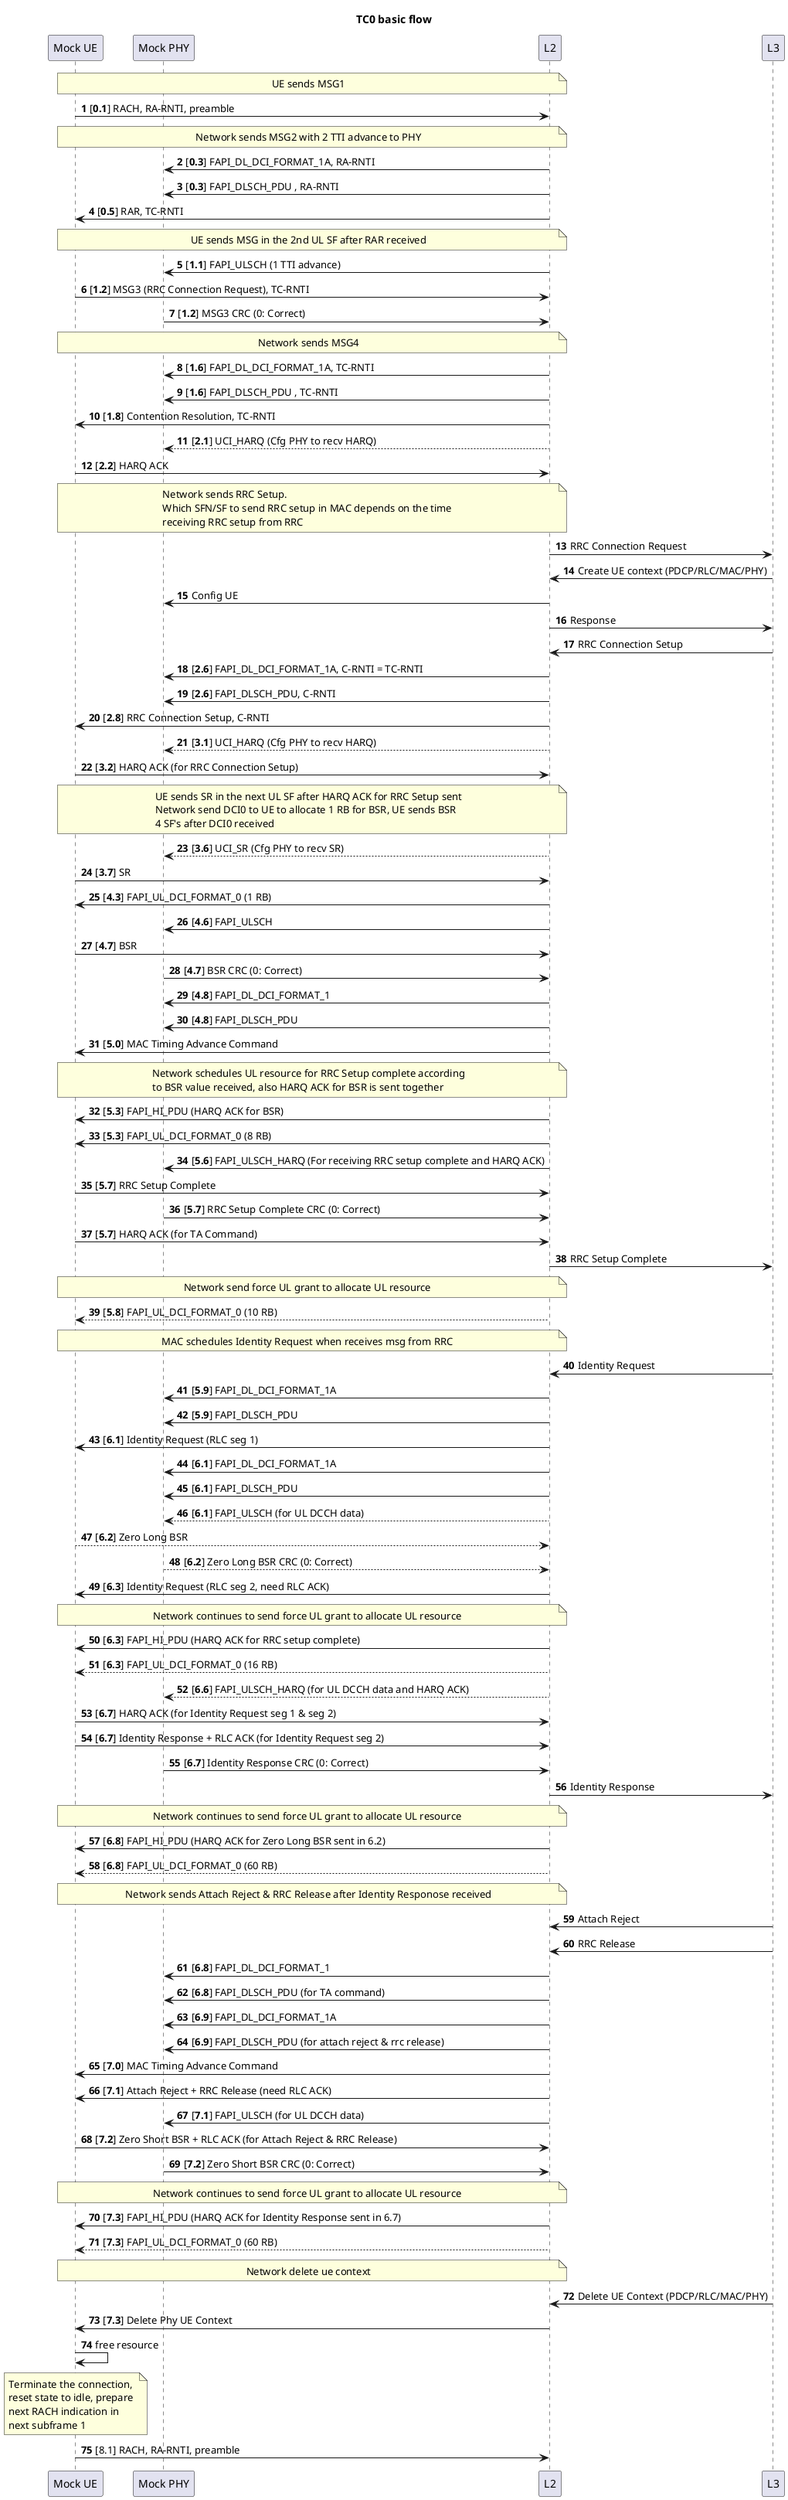 @startuml
autonumber
title TC0 basic flow

participant "Mock UE" as ue
participant "Mock PHY" as phy
participant "L2" as l2
participant "L3" as l3

note over ue, l2
UE sends MSG1
end note

ue -> l2 : [**0.1**] RACH, RA-RNTI, preamble

note over ue, l2
Network sends MSG2 with 2 TTI advance to PHY
end note

l2 -> phy : [**0.3**] FAPI_DL_DCI_FORMAT_1A, RA-RNTI
l2 -> phy : [**0.3**] FAPI_DLSCH_PDU , RA-RNTI
l2 -> ue : [**0.5**] RAR, TC-RNTI

note over ue, l2
UE sends MSG in the 2nd UL SF after RAR received
end note
l2 -> phy : [**1.1**] FAPI_ULSCH (1 TTI advance)
ue -> l2 : [**1.2**] MSG3 (RRC Connection Request), TC-RNTI
phy -> l2 : [**1.2**] MSG3 CRC (0: Correct)

note over ue, l2
Network sends MSG4
end note
l2 -> phy : [**1.6**] FAPI_DL_DCI_FORMAT_1A, TC-RNTI
l2 -> phy : [**1.6**] FAPI_DLSCH_PDU , TC-RNTI
l2 -> ue : [**1.8**] Contention Resolution, TC-RNTI
l2 --> phy : [**2.1**] UCI_HARQ (Cfg PHY to recv HARQ)
ue -> l2 : [**2.2**] HARQ ACK

note over ue, l2
Network sends RRC Setup.
Which SFN/SF to send RRC setup in MAC depends on the time 
receiving RRC setup from RRC
end note

l2 -> l3 : RRC Connection Request 
l3 -> l2 : Create UE context (PDCP/RLC/MAC/PHY)
l2 -> phy : Config UE
l2 -> l3 : Response
l3 -> l2 : RRC Connection Setup

l2 -> phy : [**2.6**] FAPI_DL_DCI_FORMAT_1A, C-RNTI = TC-RNTI
l2 -> phy : [**2.6**] FAPI_DLSCH_PDU, C-RNTI
l2 -> ue : [**2.8**] RRC Connection Setup, C-RNTI
l2 --> phy : [**3.1**] UCI_HARQ (Cfg PHY to recv HARQ)
ue -> l2 : [**3.2**] HARQ ACK (for RRC Connection Setup)

note over ue, l2
UE sends SR in the next UL SF after HARQ ACK for RRC Setup sent
Network send DCI0 to UE to allocate 1 RB for BSR, UE sends BSR 
4 SF's after DCI0 received
end note

l2 --> phy : [**3.6**] UCI_SR (Cfg PHY to recv SR)
ue -> l2 : [**3.7**] SR
l2 -> ue : [**4.3**] FAPI_UL_DCI_FORMAT_0 (1 RB)
l2 -> phy : [**4.6**] FAPI_ULSCH
ue -> l2 : [**4.7**] BSR
phy -> l2 : [**4.7**] BSR CRC (0: Correct)

l2 -> phy : [**4.8**] FAPI_DL_DCI_FORMAT_1
l2 -> phy : [**4.8**] FAPI_DLSCH_PDU
l2 -> ue : [**5.0**] MAC Timing Advance Command

note over ue, l2
Network schedules UL resource for RRC Setup complete according
to BSR value received, also HARQ ACK for BSR is sent together
end note

l2 -> ue : [**5.3**] FAPI_HI_PDU (HARQ ACK for BSR)
l2 -> ue : [**5.3**] FAPI_UL_DCI_FORMAT_0 (8 RB)
l2 -> phy : [**5.6**] FAPI_ULSCH_HARQ (For receiving RRC setup complete and HARQ ACK)
ue -> l2 : [**5.7**] RRC Setup Complete
phy -> l2 : [**5.7**] RRC Setup Complete CRC (0: Correct)
ue -> l2 : [**5.7**] HARQ ACK (for TA Command)

l2 -> l3 : RRC Setup Complete

note over ue, l2
Network send force UL grant to allocate UL resource 
end note

l2 --> ue : [**5.8**] FAPI_UL_DCI_FORMAT_0 (10 RB)

note over ue, l2
MAC schedules Identity Request when receives msg from RRC 
end note

l3 -> l2 : Identity Request

l2 -> phy : [**5.9**] FAPI_DL_DCI_FORMAT_1A
l2 -> phy : [**5.9**] FAPI_DLSCH_PDU
l2 -> ue : [**6.1**] Identity Request (RLC seg 1)
l2 -> phy : [**6.1**] FAPI_DL_DCI_FORMAT_1A
l2 -> phy : [**6.1**] FAPI_DLSCH_PDU
l2 --> phy : [**6.1**] FAPI_ULSCH (for UL DCCH data)
ue --> l2 : [**6.2**] Zero Long BSR 
phy --> l2 : [**6.2**] Zero Long BSR CRC (0: Correct)
l2 -> ue : [**6.3**] Identity Request (RLC seg 2, need RLC ACK)

note over ue, l2
Network continues to send force UL grant to allocate UL resource 
end note
l2 -> ue : [**6.3**] FAPI_HI_PDU (HARQ ACK for RRC setup complete)
l2 --> ue : [**6.3**] FAPI_UL_DCI_FORMAT_0 (16 RB)
l2 --> phy : [**6.6**] FAPI_ULSCH_HARQ (for UL DCCH data and HARQ ACK)
ue -> l2 : [**6.7**] HARQ ACK (for Identity Request seg 1 & seg 2)
ue -> l2 : [**6.7**] Identity Response + RLC ACK (for Identity Request seg 2)
phy -> l2 : [**6.7**] Identity Response CRC (0: Correct)

l2 -> l3 : Identity Response

note over ue, l2
Network continues to send force UL grant to allocate UL resource 
end note
l2 -> ue : [**6.8**] FAPI_HI_PDU (HARQ ACK for Zero Long BSR sent in 6.2)
l2 --> ue : [**6.8**] FAPI_UL_DCI_FORMAT_0 (60 RB)

note over ue, l2
Network sends Attach Reject & RRC Release after Identity Responose received
end note

l3 -> l2 : Attach Reject 
l3 -> l2 : RRC Release

l2 -> phy : [**6.8**] FAPI_DL_DCI_FORMAT_1
l2 -> phy : [**6.8**] FAPI_DLSCH_PDU (for TA command)
l2 -> phy : [**6.9**] FAPI_DL_DCI_FORMAT_1A
l2 -> phy : [**6.9**] FAPI_DLSCH_PDU (for attach reject & rrc release)
l2 -> ue : [**7.0**] MAC Timing Advance Command
l2 -> ue : [**7.1**] Attach Reject + RRC Release (need RLC ACK)

l2 -> phy : [**7.1**] FAPI_ULSCH (for UL DCCH data)
ue -> l2 : [**7.2**] Zero Short BSR + RLC ACK (for Attach Reject & RRC Release)
phy -> l2 : [**7.2**] Zero Short BSR CRC (0: Correct)

note over ue, l2
Network continues to send force UL grant to allocate UL resource 
end note
l2 -> ue : [**7.3**] FAPI_HI_PDU (HARQ ACK for Identity Response sent in 6.7)
l2 --> ue : [**7.3**] FAPI_UL_DCI_FORMAT_0 (60 RB)

note over ue, l2
Network delete ue context
end note

l3 -> l2 : Delete UE Context (PDCP/RLC/MAC/PHY)

l2 -> ue : [**7.3**] Delete Phy UE Context 
ue -> ue : free resource

note over ue
Terminate the connection, 
reset state to idle, prepare
next RACH indication in 
next subframe 1
end note

ue -> l2 : [8.1] RACH, RA-RNTI, preamble

@enduml